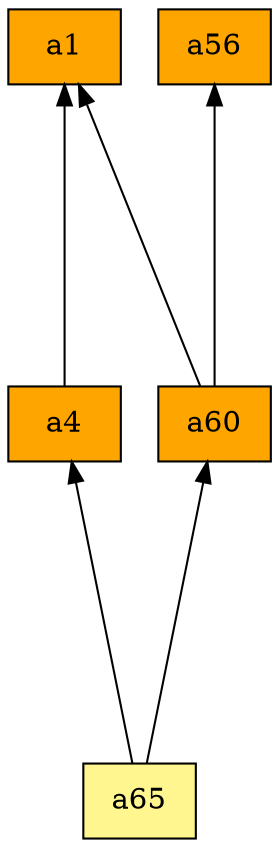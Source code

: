 digraph G {
rankdir=BT;ranksep="2.0";
"a1" [shape=record,fillcolor=orange,style=filled,label="{a1}"];
"a60" [shape=record,fillcolor=orange,style=filled,label="{a60}"];
"a56" [shape=record,fillcolor=orange,style=filled,label="{a56}"];
"a4" [shape=record,fillcolor=orange,style=filled,label="{a4}"];
"a65" [shape=record,fillcolor=khaki1,style=filled,label="{a65}"];
"a60" -> "a1"
"a60" -> "a56"
"a4" -> "a1"
"a65" -> "a60"
"a65" -> "a4"
}